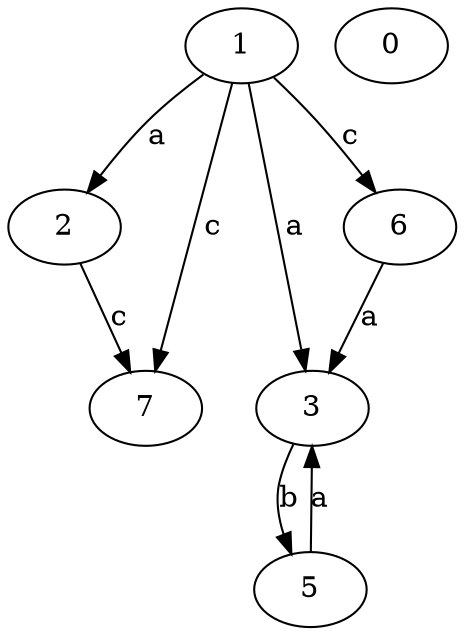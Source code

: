 strict digraph  {
2;
3;
0;
5;
6;
7;
1;
2 -> 7  [label=c];
3 -> 5  [label=b];
5 -> 3  [label=a];
6 -> 3  [label=a];
1 -> 2  [label=a];
1 -> 3  [label=a];
1 -> 6  [label=c];
1 -> 7  [label=c];
}
